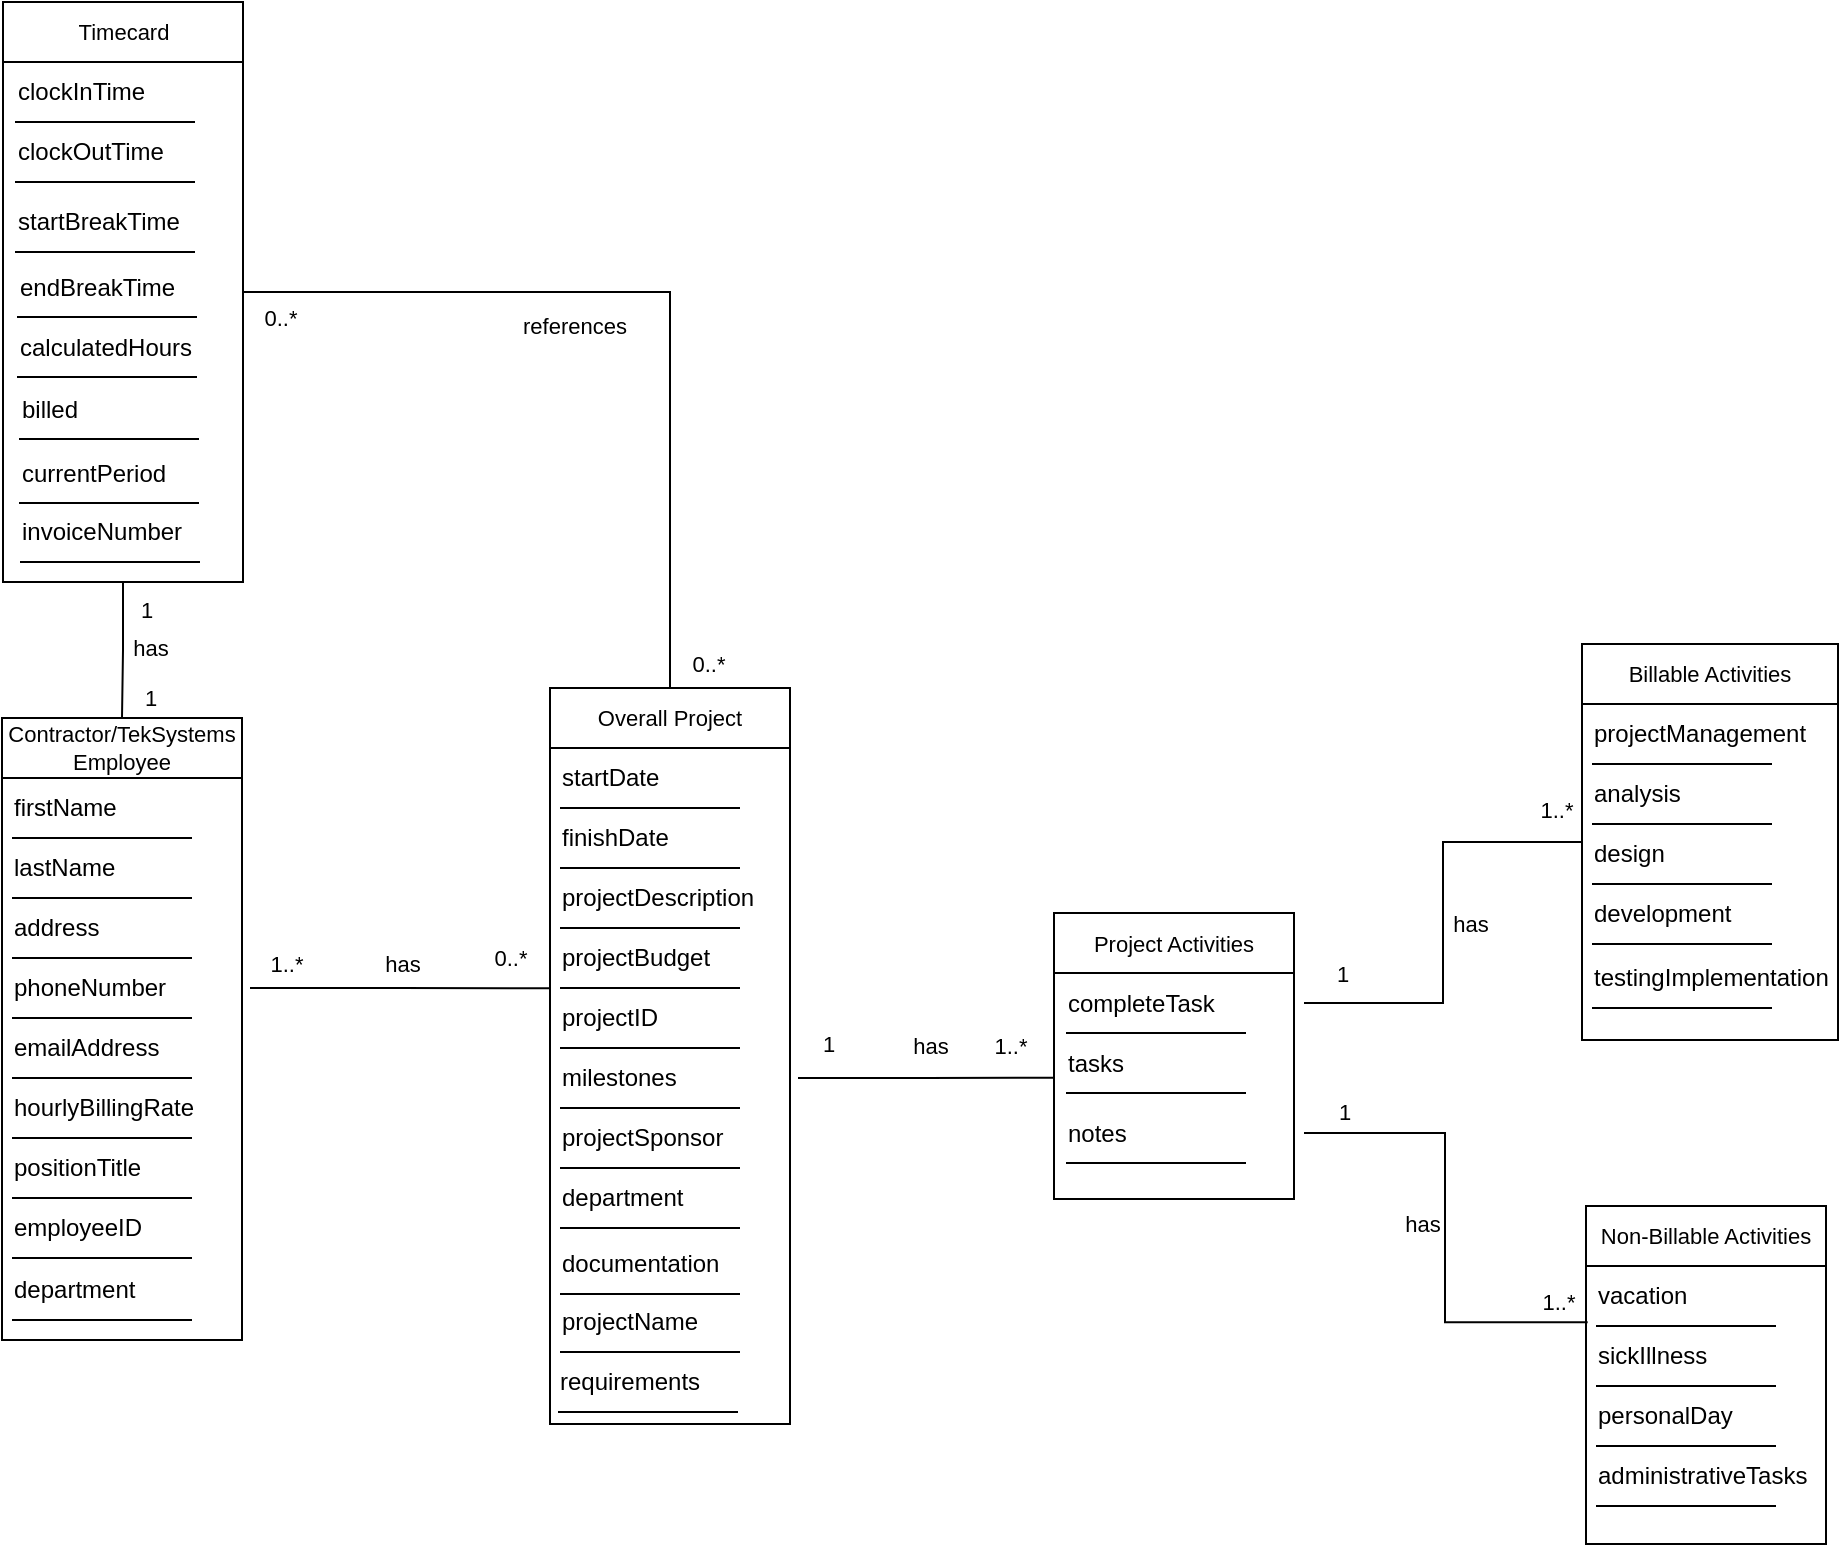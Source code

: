 <mxfile version="21.7.5" type="device">
  <diagram name="Page-1" id="ByE_iyZ5ZZ_60SZ4c1Ou">
    <mxGraphModel dx="2074" dy="2297" grid="0" gridSize="10" guides="1" tooltips="1" connect="1" arrows="1" fold="1" page="1" pageScale="1" pageWidth="850" pageHeight="1100" math="0" shadow="0">
      <root>
        <mxCell id="0" />
        <mxCell id="1" parent="0" />
        <mxCell id="KiiTx_aMD7oUM9jOCkIs-1" value="" style="rounded=0;whiteSpace=wrap;html=1;movable=1;resizable=1;rotatable=1;deletable=1;editable=1;locked=0;connectable=1;" parent="1" vertex="1">
          <mxGeometry x="390" y="310" width="120" height="311" as="geometry" />
        </mxCell>
        <mxCell id="KiiTx_aMD7oUM9jOCkIs-2" value="Contractor/TekSystems Employee" style="rounded=0;whiteSpace=wrap;html=1;fontSize=11;" parent="1" vertex="1">
          <mxGeometry x="390" y="310" width="120" height="30" as="geometry" />
        </mxCell>
        <mxCell id="KiiTx_aMD7oUM9jOCkIs-4" value="firstName" style="text;html=1;strokeColor=none;fillColor=none;align=left;verticalAlign=middle;whiteSpace=wrap;rounded=0;movable=1;resizable=1;rotatable=1;deletable=1;editable=1;locked=0;connectable=1;" parent="1" vertex="1">
          <mxGeometry x="394" y="340" width="120" height="30" as="geometry" />
        </mxCell>
        <mxCell id="KiiTx_aMD7oUM9jOCkIs-6" value="" style="endArrow=none;html=1;rounded=0;" parent="1" edge="1">
          <mxGeometry width="50" height="50" relative="1" as="geometry">
            <mxPoint x="395" y="370" as="sourcePoint" />
            <mxPoint x="485" y="370" as="targetPoint" />
          </mxGeometry>
        </mxCell>
        <mxCell id="KiiTx_aMD7oUM9jOCkIs-7" value="lastName" style="text;html=1;strokeColor=none;fillColor=none;align=left;verticalAlign=middle;whiteSpace=wrap;rounded=0;movable=1;resizable=1;rotatable=1;deletable=1;editable=1;locked=0;connectable=1;" parent="1" vertex="1">
          <mxGeometry x="394" y="370" width="120" height="30" as="geometry" />
        </mxCell>
        <mxCell id="KiiTx_aMD7oUM9jOCkIs-8" value="" style="endArrow=none;html=1;rounded=0;" parent="1" edge="1">
          <mxGeometry width="50" height="50" relative="1" as="geometry">
            <mxPoint x="395" y="400" as="sourcePoint" />
            <mxPoint x="485" y="400" as="targetPoint" />
          </mxGeometry>
        </mxCell>
        <mxCell id="KiiTx_aMD7oUM9jOCkIs-9" value="address" style="text;html=1;strokeColor=none;fillColor=none;align=left;verticalAlign=middle;whiteSpace=wrap;rounded=0;movable=1;resizable=1;rotatable=1;deletable=1;editable=1;locked=0;connectable=1;" parent="1" vertex="1">
          <mxGeometry x="394" y="400" width="120" height="30" as="geometry" />
        </mxCell>
        <mxCell id="KiiTx_aMD7oUM9jOCkIs-10" value="" style="endArrow=none;html=1;rounded=0;" parent="1" edge="1">
          <mxGeometry width="50" height="50" relative="1" as="geometry">
            <mxPoint x="395" y="430" as="sourcePoint" />
            <mxPoint x="485" y="430" as="targetPoint" />
          </mxGeometry>
        </mxCell>
        <mxCell id="63CUUzJwgc4DHzstttqR-35" style="edgeStyle=orthogonalEdgeStyle;rounded=0;orthogonalLoop=1;jettySize=auto;html=1;entryX=0.006;entryY=0.408;entryDx=0;entryDy=0;entryPerimeter=0;endArrow=none;endFill=0;" parent="1" source="KiiTx_aMD7oUM9jOCkIs-11" target="63CUUzJwgc4DHzstttqR-3" edge="1">
          <mxGeometry relative="1" as="geometry">
            <Array as="points" />
          </mxGeometry>
        </mxCell>
        <mxCell id="KiiTx_aMD7oUM9jOCkIs-11" value="phoneNumber" style="text;html=1;strokeColor=none;fillColor=none;align=left;verticalAlign=middle;whiteSpace=wrap;rounded=0;movable=1;resizable=1;rotatable=1;deletable=1;editable=1;locked=0;connectable=1;" parent="1" vertex="1">
          <mxGeometry x="394" y="430" width="120" height="30" as="geometry" />
        </mxCell>
        <mxCell id="KiiTx_aMD7oUM9jOCkIs-12" value="" style="endArrow=none;html=1;rounded=0;" parent="1" edge="1">
          <mxGeometry width="50" height="50" relative="1" as="geometry">
            <mxPoint x="395" y="460" as="sourcePoint" />
            <mxPoint x="485" y="460" as="targetPoint" />
          </mxGeometry>
        </mxCell>
        <mxCell id="KiiTx_aMD7oUM9jOCkIs-13" value="emailAddress" style="text;html=1;strokeColor=none;fillColor=none;align=left;verticalAlign=middle;whiteSpace=wrap;rounded=0;movable=1;resizable=1;rotatable=1;deletable=1;editable=1;locked=0;connectable=1;" parent="1" vertex="1">
          <mxGeometry x="394" y="460" width="120" height="30" as="geometry" />
        </mxCell>
        <mxCell id="KiiTx_aMD7oUM9jOCkIs-14" value="" style="endArrow=none;html=1;rounded=0;" parent="1" edge="1">
          <mxGeometry width="50" height="50" relative="1" as="geometry">
            <mxPoint x="395" y="490" as="sourcePoint" />
            <mxPoint x="485" y="490" as="targetPoint" />
          </mxGeometry>
        </mxCell>
        <mxCell id="KiiTx_aMD7oUM9jOCkIs-15" value="hourlyBillingRate" style="text;html=1;strokeColor=none;fillColor=none;align=left;verticalAlign=middle;whiteSpace=wrap;rounded=0;movable=1;resizable=1;rotatable=1;deletable=1;editable=1;locked=0;connectable=1;" parent="1" vertex="1">
          <mxGeometry x="394" y="490" width="120" height="30" as="geometry" />
        </mxCell>
        <mxCell id="KiiTx_aMD7oUM9jOCkIs-16" value="" style="endArrow=none;html=1;rounded=0;" parent="1" edge="1">
          <mxGeometry width="50" height="50" relative="1" as="geometry">
            <mxPoint x="395" y="520" as="sourcePoint" />
            <mxPoint x="485" y="520" as="targetPoint" />
          </mxGeometry>
        </mxCell>
        <mxCell id="KiiTx_aMD7oUM9jOCkIs-17" value="positionTitle" style="text;html=1;strokeColor=none;fillColor=none;align=left;verticalAlign=middle;whiteSpace=wrap;rounded=0;movable=1;resizable=1;rotatable=1;deletable=1;editable=1;locked=0;connectable=1;" parent="1" vertex="1">
          <mxGeometry x="394" y="520" width="120" height="30" as="geometry" />
        </mxCell>
        <mxCell id="KiiTx_aMD7oUM9jOCkIs-18" value="" style="endArrow=none;html=1;rounded=0;" parent="1" edge="1">
          <mxGeometry width="50" height="50" relative="1" as="geometry">
            <mxPoint x="395" y="550" as="sourcePoint" />
            <mxPoint x="485" y="550" as="targetPoint" />
          </mxGeometry>
        </mxCell>
        <mxCell id="63CUUzJwgc4DHzstttqR-1" value="" style="edgeStyle=orthogonalEdgeStyle;rounded=0;orthogonalLoop=1;jettySize=auto;html=1;exitX=0.25;exitY=0;exitDx=0;exitDy=0;entryX=0.5;entryY=1;entryDx=0;entryDy=0;endArrow=none;endFill=0;" parent="1" source="KiiTx_aMD7oUM9jOCkIs-2" edge="1">
          <mxGeometry relative="1" as="geometry">
            <mxPoint x="420" y="310" as="sourcePoint" />
            <mxPoint x="400" y="310" as="targetPoint" />
          </mxGeometry>
        </mxCell>
        <mxCell id="63CUUzJwgc4DHzstttqR-3" value="" style="rounded=0;whiteSpace=wrap;html=1;movable=1;resizable=1;rotatable=1;deletable=1;editable=1;locked=0;connectable=1;" parent="1" vertex="1">
          <mxGeometry x="664" y="295" width="120" height="368" as="geometry" />
        </mxCell>
        <mxCell id="63CUUzJwgc4DHzstttqR-4" value="Overall Project" style="rounded=0;whiteSpace=wrap;html=1;fontSize=11;" parent="1" vertex="1">
          <mxGeometry x="664" y="295" width="120" height="30" as="geometry" />
        </mxCell>
        <mxCell id="63CUUzJwgc4DHzstttqR-5" value="startDate" style="text;html=1;strokeColor=none;fillColor=none;align=left;verticalAlign=middle;whiteSpace=wrap;rounded=0;movable=1;resizable=1;rotatable=1;deletable=1;editable=1;locked=0;connectable=1;" parent="1" vertex="1">
          <mxGeometry x="668" y="325" width="120" height="30" as="geometry" />
        </mxCell>
        <mxCell id="63CUUzJwgc4DHzstttqR-6" value="" style="endArrow=none;html=1;rounded=0;" parent="1" edge="1">
          <mxGeometry width="50" height="50" relative="1" as="geometry">
            <mxPoint x="669" y="355" as="sourcePoint" />
            <mxPoint x="759" y="355" as="targetPoint" />
          </mxGeometry>
        </mxCell>
        <mxCell id="63CUUzJwgc4DHzstttqR-7" value="finishDate" style="text;html=1;strokeColor=none;fillColor=none;align=left;verticalAlign=middle;whiteSpace=wrap;rounded=0;movable=1;resizable=1;rotatable=1;deletable=1;editable=1;locked=0;connectable=1;" parent="1" vertex="1">
          <mxGeometry x="668" y="355" width="120" height="30" as="geometry" />
        </mxCell>
        <mxCell id="63CUUzJwgc4DHzstttqR-8" value="" style="endArrow=none;html=1;rounded=0;" parent="1" edge="1">
          <mxGeometry width="50" height="50" relative="1" as="geometry">
            <mxPoint x="669" y="385" as="sourcePoint" />
            <mxPoint x="759" y="385" as="targetPoint" />
          </mxGeometry>
        </mxCell>
        <mxCell id="63CUUzJwgc4DHzstttqR-9" value="projectDescription" style="text;html=1;strokeColor=none;fillColor=none;align=left;verticalAlign=middle;whiteSpace=wrap;rounded=0;movable=1;resizable=1;rotatable=1;deletable=1;editable=1;locked=0;connectable=1;" parent="1" vertex="1">
          <mxGeometry x="668" y="385" width="120" height="30" as="geometry" />
        </mxCell>
        <mxCell id="63CUUzJwgc4DHzstttqR-10" value="" style="endArrow=none;html=1;rounded=0;" parent="1" edge="1">
          <mxGeometry width="50" height="50" relative="1" as="geometry">
            <mxPoint x="669" y="415" as="sourcePoint" />
            <mxPoint x="759" y="415" as="targetPoint" />
          </mxGeometry>
        </mxCell>
        <mxCell id="63CUUzJwgc4DHzstttqR-11" value="projectBudget" style="text;html=1;strokeColor=none;fillColor=none;align=left;verticalAlign=middle;whiteSpace=wrap;rounded=0;movable=1;resizable=1;rotatable=1;deletable=1;editable=1;locked=0;connectable=1;" parent="1" vertex="1">
          <mxGeometry x="668" y="415" width="120" height="30" as="geometry" />
        </mxCell>
        <mxCell id="63CUUzJwgc4DHzstttqR-12" value="" style="endArrow=none;html=1;rounded=0;" parent="1" edge="1">
          <mxGeometry width="50" height="50" relative="1" as="geometry">
            <mxPoint x="669" y="445" as="sourcePoint" />
            <mxPoint x="759" y="445" as="targetPoint" />
          </mxGeometry>
        </mxCell>
        <mxCell id="63CUUzJwgc4DHzstttqR-13" value="projectID" style="text;html=1;strokeColor=none;fillColor=none;align=left;verticalAlign=middle;whiteSpace=wrap;rounded=0;movable=1;resizable=1;rotatable=1;deletable=1;editable=1;locked=0;connectable=1;" parent="1" vertex="1">
          <mxGeometry x="668" y="445" width="120" height="30" as="geometry" />
        </mxCell>
        <mxCell id="63CUUzJwgc4DHzstttqR-14" value="" style="endArrow=none;html=1;rounded=0;" parent="1" edge="1">
          <mxGeometry width="50" height="50" relative="1" as="geometry">
            <mxPoint x="669" y="475" as="sourcePoint" />
            <mxPoint x="759" y="475" as="targetPoint" />
          </mxGeometry>
        </mxCell>
        <mxCell id="lYw7gCNTbKRMw0fKKbSA-14" style="edgeStyle=orthogonalEdgeStyle;rounded=0;orthogonalLoop=1;jettySize=auto;html=1;entryX=-0.001;entryY=0.576;entryDx=0;entryDy=0;entryPerimeter=0;endArrow=none;endFill=0;" edge="1" parent="1" source="63CUUzJwgc4DHzstttqR-15" target="63CUUzJwgc4DHzstttqR-39">
          <mxGeometry relative="1" as="geometry" />
        </mxCell>
        <mxCell id="63CUUzJwgc4DHzstttqR-15" value="milestones" style="text;html=1;strokeColor=none;fillColor=none;align=left;verticalAlign=middle;whiteSpace=wrap;rounded=0;movable=1;resizable=1;rotatable=1;deletable=1;editable=1;locked=0;connectable=1;" parent="1" vertex="1">
          <mxGeometry x="668" y="475" width="120" height="30" as="geometry" />
        </mxCell>
        <mxCell id="63CUUzJwgc4DHzstttqR-16" value="" style="endArrow=none;html=1;rounded=0;" parent="1" edge="1">
          <mxGeometry width="50" height="50" relative="1" as="geometry">
            <mxPoint x="669" y="505" as="sourcePoint" />
            <mxPoint x="759" y="505" as="targetPoint" />
          </mxGeometry>
        </mxCell>
        <mxCell id="63CUUzJwgc4DHzstttqR-17" value="projectSponsor" style="text;html=1;strokeColor=none;fillColor=none;align=left;verticalAlign=middle;whiteSpace=wrap;rounded=0;movable=1;resizable=1;rotatable=1;deletable=1;editable=1;locked=0;connectable=1;" parent="1" vertex="1">
          <mxGeometry x="668" y="505" width="120" height="30" as="geometry" />
        </mxCell>
        <mxCell id="63CUUzJwgc4DHzstttqR-18" value="" style="endArrow=none;html=1;rounded=0;" parent="1" edge="1">
          <mxGeometry width="50" height="50" relative="1" as="geometry">
            <mxPoint x="669" y="535" as="sourcePoint" />
            <mxPoint x="759" y="535" as="targetPoint" />
          </mxGeometry>
        </mxCell>
        <mxCell id="63CUUzJwgc4DHzstttqR-19" value="" style="endArrow=none;html=1;rounded=0;" parent="1" edge="1">
          <mxGeometry width="50" height="50" relative="1" as="geometry">
            <mxPoint x="669" y="565" as="sourcePoint" />
            <mxPoint x="759" y="565" as="targetPoint" />
          </mxGeometry>
        </mxCell>
        <mxCell id="63CUUzJwgc4DHzstttqR-20" value="" style="edgeStyle=orthogonalEdgeStyle;rounded=0;orthogonalLoop=1;jettySize=auto;html=1;exitX=0.25;exitY=0;exitDx=0;exitDy=0;entryX=0.5;entryY=1;entryDx=0;entryDy=0;endArrow=none;endFill=0;" parent="1" source="63CUUzJwgc4DHzstttqR-4" edge="1">
          <mxGeometry relative="1" as="geometry">
            <mxPoint x="694" y="295" as="sourcePoint" />
            <mxPoint x="674" y="295" as="targetPoint" />
          </mxGeometry>
        </mxCell>
        <mxCell id="63CUUzJwgc4DHzstttqR-21" value="department" style="text;html=1;strokeColor=none;fillColor=none;align=left;verticalAlign=middle;whiteSpace=wrap;rounded=0;movable=1;resizable=1;rotatable=1;deletable=1;editable=1;locked=0;connectable=1;" parent="1" vertex="1">
          <mxGeometry x="668" y="535" width="120" height="30" as="geometry" />
        </mxCell>
        <mxCell id="63CUUzJwgc4DHzstttqR-22" value="" style="group" parent="1" vertex="1" connectable="0">
          <mxGeometry x="394" y="550" width="120" height="30" as="geometry" />
        </mxCell>
        <mxCell id="KiiTx_aMD7oUM9jOCkIs-20" value="" style="endArrow=none;html=1;rounded=0;" parent="63CUUzJwgc4DHzstttqR-22" edge="1">
          <mxGeometry width="50" height="50" relative="1" as="geometry">
            <mxPoint x="1" y="30" as="sourcePoint" />
            <mxPoint x="91" y="30" as="targetPoint" />
          </mxGeometry>
        </mxCell>
        <mxCell id="63CUUzJwgc4DHzstttqR-2" value="employeeID" style="text;html=1;strokeColor=none;fillColor=none;align=left;verticalAlign=middle;whiteSpace=wrap;rounded=0;movable=1;resizable=1;rotatable=1;deletable=1;editable=1;locked=0;connectable=1;" parent="63CUUzJwgc4DHzstttqR-22" vertex="1">
          <mxGeometry width="120" height="30" as="geometry" />
        </mxCell>
        <mxCell id="63CUUzJwgc4DHzstttqR-23" value="" style="group" parent="1" vertex="1" connectable="0">
          <mxGeometry x="394" y="581" width="120" height="30" as="geometry" />
        </mxCell>
        <mxCell id="63CUUzJwgc4DHzstttqR-24" value="" style="endArrow=none;html=1;rounded=0;" parent="63CUUzJwgc4DHzstttqR-23" edge="1">
          <mxGeometry width="50" height="50" relative="1" as="geometry">
            <mxPoint x="1" y="30" as="sourcePoint" />
            <mxPoint x="91" y="30" as="targetPoint" />
          </mxGeometry>
        </mxCell>
        <mxCell id="63CUUzJwgc4DHzstttqR-25" value="department" style="text;html=1;strokeColor=none;fillColor=none;align=left;verticalAlign=middle;whiteSpace=wrap;rounded=0;movable=1;resizable=1;rotatable=1;deletable=1;editable=1;locked=0;connectable=1;" parent="63CUUzJwgc4DHzstttqR-23" vertex="1">
          <mxGeometry width="120" height="30" as="geometry" />
        </mxCell>
        <mxCell id="63CUUzJwgc4DHzstttqR-26" value="" style="group" parent="1" vertex="1" connectable="0">
          <mxGeometry x="668" y="568" width="120" height="30" as="geometry" />
        </mxCell>
        <mxCell id="63CUUzJwgc4DHzstttqR-27" value="" style="endArrow=none;html=1;rounded=0;" parent="63CUUzJwgc4DHzstttqR-26" edge="1">
          <mxGeometry width="50" height="50" relative="1" as="geometry">
            <mxPoint x="1" y="30" as="sourcePoint" />
            <mxPoint x="91" y="30" as="targetPoint" />
          </mxGeometry>
        </mxCell>
        <mxCell id="63CUUzJwgc4DHzstttqR-28" value="documentation" style="text;html=1;strokeColor=none;fillColor=none;align=left;verticalAlign=middle;whiteSpace=wrap;rounded=0;movable=1;resizable=1;rotatable=1;deletable=1;editable=1;locked=0;connectable=1;" parent="63CUUzJwgc4DHzstttqR-26" vertex="1">
          <mxGeometry width="120" height="30" as="geometry" />
        </mxCell>
        <mxCell id="63CUUzJwgc4DHzstttqR-32" value="" style="group" parent="1" vertex="1" connectable="0">
          <mxGeometry x="668" y="597" width="120" height="30" as="geometry" />
        </mxCell>
        <mxCell id="63CUUzJwgc4DHzstttqR-33" value="" style="endArrow=none;html=1;rounded=0;" parent="63CUUzJwgc4DHzstttqR-32" edge="1">
          <mxGeometry width="50" height="50" relative="1" as="geometry">
            <mxPoint x="1" y="30" as="sourcePoint" />
            <mxPoint x="91" y="30" as="targetPoint" />
          </mxGeometry>
        </mxCell>
        <mxCell id="63CUUzJwgc4DHzstttqR-34" value="projectName" style="text;html=1;strokeColor=none;fillColor=none;align=left;verticalAlign=middle;whiteSpace=wrap;rounded=0;movable=1;resizable=1;rotatable=1;deletable=1;editable=1;locked=0;connectable=1;" parent="63CUUzJwgc4DHzstttqR-32" vertex="1">
          <mxGeometry width="120" height="30" as="geometry" />
        </mxCell>
        <mxCell id="63CUUzJwgc4DHzstttqR-36" value="has" style="text;html=1;align=center;verticalAlign=middle;resizable=0;points=[];autosize=1;strokeColor=none;fillColor=none;fontSize=11;fontFamily=Helvetica;fontColor=default;" parent="1" vertex="1">
          <mxGeometry x="572" y="420" width="36" height="25" as="geometry" />
        </mxCell>
        <mxCell id="63CUUzJwgc4DHzstttqR-37" value="0..*" style="text;html=1;align=center;verticalAlign=middle;resizable=0;points=[];autosize=1;strokeColor=none;fillColor=none;fontSize=11;fontFamily=Helvetica;fontColor=default;" parent="1" vertex="1">
          <mxGeometry x="626" y="417.5" width="35" height="25" as="geometry" />
        </mxCell>
        <mxCell id="63CUUzJwgc4DHzstttqR-38" value="1..*" style="text;html=1;align=center;verticalAlign=middle;resizable=0;points=[];autosize=1;strokeColor=none;fillColor=none;fontSize=11;fontFamily=Helvetica;fontColor=default;" parent="1" vertex="1">
          <mxGeometry x="514" y="420" width="35" height="25" as="geometry" />
        </mxCell>
        <mxCell id="63CUUzJwgc4DHzstttqR-39" value="" style="rounded=0;whiteSpace=wrap;html=1;movable=1;resizable=1;rotatable=1;deletable=1;editable=1;locked=0;connectable=1;" parent="1" vertex="1">
          <mxGeometry x="916" y="407.5" width="120" height="143" as="geometry" />
        </mxCell>
        <mxCell id="63CUUzJwgc4DHzstttqR-40" value="Project Activities" style="rounded=0;whiteSpace=wrap;html=1;fontSize=11;" parent="1" vertex="1">
          <mxGeometry x="916" y="407.5" width="120" height="30" as="geometry" />
        </mxCell>
        <mxCell id="lYw7gCNTbKRMw0fKKbSA-18" style="edgeStyle=orthogonalEdgeStyle;shape=connector;rounded=0;orthogonalLoop=1;jettySize=auto;html=1;entryX=0;entryY=0.5;entryDx=0;entryDy=0;labelBackgroundColor=default;strokeColor=default;fontFamily=Helvetica;fontSize=11;fontColor=default;endArrow=none;endFill=0;" edge="1" parent="1" source="63CUUzJwgc4DHzstttqR-45" target="63CUUzJwgc4DHzstttqR-89">
          <mxGeometry relative="1" as="geometry" />
        </mxCell>
        <mxCell id="63CUUzJwgc4DHzstttqR-45" value="completeTask" style="text;html=1;strokeColor=none;fillColor=none;align=left;verticalAlign=middle;whiteSpace=wrap;rounded=0;movable=1;resizable=1;rotatable=1;deletable=1;editable=1;locked=0;connectable=1;" parent="1" vertex="1">
          <mxGeometry x="921" y="437.5" width="120" height="30" as="geometry" />
        </mxCell>
        <mxCell id="63CUUzJwgc4DHzstttqR-46" value="" style="endArrow=none;html=1;rounded=0;" parent="1" edge="1">
          <mxGeometry width="50" height="50" relative="1" as="geometry">
            <mxPoint x="922" y="467.5" as="sourcePoint" />
            <mxPoint x="1012" y="467.5" as="targetPoint" />
          </mxGeometry>
        </mxCell>
        <mxCell id="63CUUzJwgc4DHzstttqR-47" value="tasks" style="text;html=1;strokeColor=none;fillColor=none;align=left;verticalAlign=middle;whiteSpace=wrap;rounded=0;movable=1;resizable=1;rotatable=1;deletable=1;editable=1;locked=0;connectable=1;" parent="1" vertex="1">
          <mxGeometry x="921" y="467.5" width="120" height="30" as="geometry" />
        </mxCell>
        <mxCell id="63CUUzJwgc4DHzstttqR-48" value="" style="endArrow=none;html=1;rounded=0;" parent="1" edge="1">
          <mxGeometry width="50" height="50" relative="1" as="geometry">
            <mxPoint x="922" y="497.5" as="sourcePoint" />
            <mxPoint x="1012" y="497.5" as="targetPoint" />
          </mxGeometry>
        </mxCell>
        <mxCell id="63CUUzJwgc4DHzstttqR-56" value="" style="edgeStyle=orthogonalEdgeStyle;rounded=0;orthogonalLoop=1;jettySize=auto;html=1;exitX=0.25;exitY=0;exitDx=0;exitDy=0;entryX=0.5;entryY=1;entryDx=0;entryDy=0;endArrow=none;endFill=0;" parent="1" source="63CUUzJwgc4DHzstttqR-40" edge="1">
          <mxGeometry relative="1" as="geometry">
            <mxPoint x="946" y="407.5" as="sourcePoint" />
            <mxPoint x="926" y="407.5" as="targetPoint" />
          </mxGeometry>
        </mxCell>
        <mxCell id="63CUUzJwgc4DHzstttqR-64" value="" style="rounded=0;whiteSpace=wrap;html=1;movable=1;resizable=1;rotatable=1;deletable=1;editable=1;locked=0;connectable=1;" parent="1" vertex="1">
          <mxGeometry x="1182" y="554" width="120" height="169" as="geometry" />
        </mxCell>
        <mxCell id="63CUUzJwgc4DHzstttqR-65" value="Non-Billable Activities" style="rounded=0;whiteSpace=wrap;html=1;fontSize=11;" parent="1" vertex="1">
          <mxGeometry x="1182" y="554" width="120" height="30" as="geometry" />
        </mxCell>
        <mxCell id="63CUUzJwgc4DHzstttqR-66" value="vacation" style="text;html=1;strokeColor=none;fillColor=none;align=left;verticalAlign=middle;whiteSpace=wrap;rounded=0;movable=1;resizable=1;rotatable=1;deletable=1;editable=1;locked=0;connectable=1;" parent="1" vertex="1">
          <mxGeometry x="1186" y="584" width="120" height="30" as="geometry" />
        </mxCell>
        <mxCell id="63CUUzJwgc4DHzstttqR-67" value="" style="endArrow=none;html=1;rounded=0;" parent="1" edge="1">
          <mxGeometry width="50" height="50" relative="1" as="geometry">
            <mxPoint x="1187" y="614" as="sourcePoint" />
            <mxPoint x="1277" y="614" as="targetPoint" />
          </mxGeometry>
        </mxCell>
        <mxCell id="63CUUzJwgc4DHzstttqR-68" value="sickIllness" style="text;html=1;strokeColor=none;fillColor=none;align=left;verticalAlign=middle;whiteSpace=wrap;rounded=0;movable=1;resizable=1;rotatable=1;deletable=1;editable=1;locked=0;connectable=1;" parent="1" vertex="1">
          <mxGeometry x="1186" y="614" width="120" height="30" as="geometry" />
        </mxCell>
        <mxCell id="63CUUzJwgc4DHzstttqR-69" value="" style="endArrow=none;html=1;rounded=0;" parent="1" edge="1">
          <mxGeometry width="50" height="50" relative="1" as="geometry">
            <mxPoint x="1187" y="644" as="sourcePoint" />
            <mxPoint x="1277" y="644" as="targetPoint" />
          </mxGeometry>
        </mxCell>
        <mxCell id="63CUUzJwgc4DHzstttqR-70" value="personalDay" style="text;html=1;strokeColor=none;fillColor=none;align=left;verticalAlign=middle;whiteSpace=wrap;rounded=0;movable=1;resizable=1;rotatable=1;deletable=1;editable=1;locked=0;connectable=1;" parent="1" vertex="1">
          <mxGeometry x="1186" y="644" width="120" height="30" as="geometry" />
        </mxCell>
        <mxCell id="63CUUzJwgc4DHzstttqR-71" value="" style="endArrow=none;html=1;rounded=0;" parent="1" edge="1">
          <mxGeometry width="50" height="50" relative="1" as="geometry">
            <mxPoint x="1187" y="674" as="sourcePoint" />
            <mxPoint x="1277" y="674" as="targetPoint" />
          </mxGeometry>
        </mxCell>
        <mxCell id="63CUUzJwgc4DHzstttqR-72" value="administrativeTasks" style="text;html=1;strokeColor=none;fillColor=none;align=left;verticalAlign=middle;whiteSpace=wrap;rounded=0;movable=1;resizable=1;rotatable=1;deletable=1;editable=1;locked=0;connectable=1;" parent="1" vertex="1">
          <mxGeometry x="1186" y="674" width="120" height="30" as="geometry" />
        </mxCell>
        <mxCell id="63CUUzJwgc4DHzstttqR-73" value="" style="endArrow=none;html=1;rounded=0;" parent="1" edge="1">
          <mxGeometry width="50" height="50" relative="1" as="geometry">
            <mxPoint x="1187" y="704" as="sourcePoint" />
            <mxPoint x="1277" y="704" as="targetPoint" />
          </mxGeometry>
        </mxCell>
        <mxCell id="63CUUzJwgc4DHzstttqR-81" value="" style="edgeStyle=orthogonalEdgeStyle;rounded=0;orthogonalLoop=1;jettySize=auto;html=1;exitX=0.25;exitY=0;exitDx=0;exitDy=0;entryX=0.5;entryY=1;entryDx=0;entryDy=0;endArrow=none;endFill=0;" parent="1" source="63CUUzJwgc4DHzstttqR-65" edge="1">
          <mxGeometry relative="1" as="geometry">
            <mxPoint x="1212" y="554" as="sourcePoint" />
            <mxPoint x="1192" y="554" as="targetPoint" />
          </mxGeometry>
        </mxCell>
        <mxCell id="63CUUzJwgc4DHzstttqR-89" value="" style="rounded=0;whiteSpace=wrap;html=1;movable=1;resizable=1;rotatable=1;deletable=1;editable=1;locked=0;connectable=1;" parent="1" vertex="1">
          <mxGeometry x="1180" y="273" width="128" height="198" as="geometry" />
        </mxCell>
        <mxCell id="63CUUzJwgc4DHzstttqR-90" value="Billable Activities" style="rounded=0;whiteSpace=wrap;html=1;fontSize=11;" parent="1" vertex="1">
          <mxGeometry x="1180" y="273" width="128" height="30" as="geometry" />
        </mxCell>
        <mxCell id="63CUUzJwgc4DHzstttqR-91" value="projectManagement" style="text;html=1;strokeColor=none;fillColor=none;align=left;verticalAlign=middle;whiteSpace=wrap;rounded=0;movable=1;resizable=1;rotatable=1;deletable=1;editable=1;locked=0;connectable=1;" parent="1" vertex="1">
          <mxGeometry x="1184" y="303" width="120" height="30" as="geometry" />
        </mxCell>
        <mxCell id="63CUUzJwgc4DHzstttqR-92" value="" style="endArrow=none;html=1;rounded=0;" parent="1" edge="1">
          <mxGeometry width="50" height="50" relative="1" as="geometry">
            <mxPoint x="1185" y="333" as="sourcePoint" />
            <mxPoint x="1275" y="333" as="targetPoint" />
          </mxGeometry>
        </mxCell>
        <mxCell id="63CUUzJwgc4DHzstttqR-93" value="analysis" style="text;html=1;strokeColor=none;fillColor=none;align=left;verticalAlign=middle;whiteSpace=wrap;rounded=0;movable=1;resizable=1;rotatable=1;deletable=1;editable=1;locked=0;connectable=1;" parent="1" vertex="1">
          <mxGeometry x="1184" y="333" width="120" height="30" as="geometry" />
        </mxCell>
        <mxCell id="63CUUzJwgc4DHzstttqR-94" value="" style="endArrow=none;html=1;rounded=0;" parent="1" edge="1">
          <mxGeometry width="50" height="50" relative="1" as="geometry">
            <mxPoint x="1185" y="363" as="sourcePoint" />
            <mxPoint x="1275" y="363" as="targetPoint" />
          </mxGeometry>
        </mxCell>
        <mxCell id="63CUUzJwgc4DHzstttqR-95" value="design" style="text;html=1;strokeColor=none;fillColor=none;align=left;verticalAlign=middle;whiteSpace=wrap;rounded=0;movable=1;resizable=1;rotatable=1;deletable=1;editable=1;locked=0;connectable=1;" parent="1" vertex="1">
          <mxGeometry x="1184" y="363" width="120" height="30" as="geometry" />
        </mxCell>
        <mxCell id="63CUUzJwgc4DHzstttqR-96" value="" style="endArrow=none;html=1;rounded=0;" parent="1" edge="1">
          <mxGeometry width="50" height="50" relative="1" as="geometry">
            <mxPoint x="1185" y="393" as="sourcePoint" />
            <mxPoint x="1275" y="393" as="targetPoint" />
          </mxGeometry>
        </mxCell>
        <mxCell id="63CUUzJwgc4DHzstttqR-97" value="development" style="text;html=1;strokeColor=none;fillColor=none;align=left;verticalAlign=middle;whiteSpace=wrap;rounded=0;movable=1;resizable=1;rotatable=1;deletable=1;editable=1;locked=0;connectable=1;" parent="1" vertex="1">
          <mxGeometry x="1184" y="393" width="120" height="30" as="geometry" />
        </mxCell>
        <mxCell id="63CUUzJwgc4DHzstttqR-98" value="" style="endArrow=none;html=1;rounded=0;" parent="1" edge="1">
          <mxGeometry width="50" height="50" relative="1" as="geometry">
            <mxPoint x="1185" y="423" as="sourcePoint" />
            <mxPoint x="1275" y="423" as="targetPoint" />
          </mxGeometry>
        </mxCell>
        <mxCell id="63CUUzJwgc4DHzstttqR-99" value="" style="edgeStyle=orthogonalEdgeStyle;rounded=0;orthogonalLoop=1;jettySize=auto;html=1;exitX=0.25;exitY=0;exitDx=0;exitDy=0;entryX=0.5;entryY=1;entryDx=0;entryDy=0;endArrow=none;endFill=0;" parent="1" source="63CUUzJwgc4DHzstttqR-90" edge="1">
          <mxGeometry relative="1" as="geometry">
            <mxPoint x="1210" y="273" as="sourcePoint" />
            <mxPoint x="1190" y="273" as="targetPoint" />
          </mxGeometry>
        </mxCell>
        <mxCell id="63CUUzJwgc4DHzstttqR-100" value="" style="group" parent="1" vertex="1" connectable="0">
          <mxGeometry x="1184" y="425" width="120" height="30" as="geometry" />
        </mxCell>
        <mxCell id="63CUUzJwgc4DHzstttqR-101" value="" style="endArrow=none;html=1;rounded=0;" parent="63CUUzJwgc4DHzstttqR-100" edge="1">
          <mxGeometry width="50" height="50" relative="1" as="geometry">
            <mxPoint x="1" y="30" as="sourcePoint" />
            <mxPoint x="91" y="30" as="targetPoint" />
          </mxGeometry>
        </mxCell>
        <mxCell id="63CUUzJwgc4DHzstttqR-102" value="testingImplementation" style="text;html=1;strokeColor=none;fillColor=none;align=left;verticalAlign=middle;whiteSpace=wrap;rounded=0;movable=1;resizable=1;rotatable=1;deletable=1;editable=1;locked=0;connectable=1;" parent="63CUUzJwgc4DHzstttqR-100" vertex="1">
          <mxGeometry width="120" height="30" as="geometry" />
        </mxCell>
        <mxCell id="lYw7gCNTbKRMw0fKKbSA-4" value="" style="group" vertex="1" connectable="0" parent="1">
          <mxGeometry x="667" y="627" width="120" height="30" as="geometry" />
        </mxCell>
        <mxCell id="lYw7gCNTbKRMw0fKKbSA-5" value="" style="endArrow=none;html=1;rounded=0;" edge="1" parent="lYw7gCNTbKRMw0fKKbSA-4">
          <mxGeometry width="50" height="50" relative="1" as="geometry">
            <mxPoint x="1" y="30" as="sourcePoint" />
            <mxPoint x="91" y="30" as="targetPoint" />
          </mxGeometry>
        </mxCell>
        <mxCell id="lYw7gCNTbKRMw0fKKbSA-6" value="requirements" style="text;html=1;strokeColor=none;fillColor=none;align=left;verticalAlign=middle;whiteSpace=wrap;rounded=0;movable=1;resizable=1;rotatable=1;deletable=1;editable=1;locked=0;connectable=1;" vertex="1" parent="lYw7gCNTbKRMw0fKKbSA-4">
          <mxGeometry width="120" height="30" as="geometry" />
        </mxCell>
        <mxCell id="lYw7gCNTbKRMw0fKKbSA-8" value="" style="group" vertex="1" connectable="0" parent="1">
          <mxGeometry x="921" y="502.5" width="120" height="30" as="geometry" />
        </mxCell>
        <mxCell id="lYw7gCNTbKRMw0fKKbSA-9" value="" style="endArrow=none;html=1;rounded=0;" edge="1" parent="lYw7gCNTbKRMw0fKKbSA-8">
          <mxGeometry width="50" height="50" relative="1" as="geometry">
            <mxPoint x="1" y="30" as="sourcePoint" />
            <mxPoint x="91" y="30" as="targetPoint" />
          </mxGeometry>
        </mxCell>
        <mxCell id="lYw7gCNTbKRMw0fKKbSA-10" value="notes" style="text;html=1;strokeColor=none;fillColor=none;align=left;verticalAlign=middle;whiteSpace=wrap;rounded=0;movable=1;resizable=1;rotatable=1;deletable=1;editable=1;locked=0;connectable=1;" vertex="1" parent="lYw7gCNTbKRMw0fKKbSA-8">
          <mxGeometry width="120" height="30" as="geometry" />
        </mxCell>
        <mxCell id="lYw7gCNTbKRMw0fKKbSA-15" value="has" style="text;html=1;align=center;verticalAlign=middle;resizable=0;points=[];autosize=1;strokeColor=none;fillColor=none;fontSize=11;fontFamily=Helvetica;fontColor=default;" vertex="1" parent="1">
          <mxGeometry x="836" y="461" width="36" height="25" as="geometry" />
        </mxCell>
        <mxCell id="lYw7gCNTbKRMw0fKKbSA-16" value="1..*" style="text;html=1;align=center;verticalAlign=middle;resizable=0;points=[];autosize=1;strokeColor=none;fillColor=none;fontSize=11;fontFamily=Helvetica;fontColor=default;" vertex="1" parent="1">
          <mxGeometry x="876" y="461" width="35" height="25" as="geometry" />
        </mxCell>
        <mxCell id="lYw7gCNTbKRMw0fKKbSA-17" value="1" style="text;html=1;align=center;verticalAlign=middle;resizable=0;points=[];autosize=1;strokeColor=none;fillColor=none;fontSize=11;fontFamily=Helvetica;fontColor=default;" vertex="1" parent="1">
          <mxGeometry x="791" y="460" width="24" height="25" as="geometry" />
        </mxCell>
        <mxCell id="lYw7gCNTbKRMw0fKKbSA-19" value="has" style="text;html=1;align=center;verticalAlign=middle;resizable=0;points=[];autosize=1;strokeColor=none;fillColor=none;fontSize=11;fontFamily=Helvetica;fontColor=default;" vertex="1" parent="1">
          <mxGeometry x="1106" y="400" width="36" height="25" as="geometry" />
        </mxCell>
        <mxCell id="lYw7gCNTbKRMw0fKKbSA-20" value="1..*" style="text;html=1;align=center;verticalAlign=middle;resizable=0;points=[];autosize=1;strokeColor=none;fillColor=none;fontSize=11;fontFamily=Helvetica;fontColor=default;" vertex="1" parent="1">
          <mxGeometry x="1149" y="343" width="35" height="25" as="geometry" />
        </mxCell>
        <mxCell id="lYw7gCNTbKRMw0fKKbSA-21" value="1" style="text;html=1;align=center;verticalAlign=middle;resizable=0;points=[];autosize=1;strokeColor=none;fillColor=none;fontSize=11;fontFamily=Helvetica;fontColor=default;" vertex="1" parent="1">
          <mxGeometry x="1048" y="425" width="24" height="25" as="geometry" />
        </mxCell>
        <mxCell id="lYw7gCNTbKRMw0fKKbSA-22" style="edgeStyle=orthogonalEdgeStyle;shape=connector;rounded=0;orthogonalLoop=1;jettySize=auto;html=1;entryX=0.007;entryY=0.344;entryDx=0;entryDy=0;entryPerimeter=0;labelBackgroundColor=default;strokeColor=default;fontFamily=Helvetica;fontSize=11;fontColor=default;endArrow=none;endFill=0;" edge="1" parent="1" source="lYw7gCNTbKRMw0fKKbSA-10" target="63CUUzJwgc4DHzstttqR-64">
          <mxGeometry relative="1" as="geometry" />
        </mxCell>
        <mxCell id="lYw7gCNTbKRMw0fKKbSA-23" value="has" style="text;html=1;align=center;verticalAlign=middle;resizable=0;points=[];autosize=1;strokeColor=none;fillColor=none;fontSize=11;fontFamily=Helvetica;fontColor=default;" vertex="1" parent="1">
          <mxGeometry x="1082" y="550.5" width="36" height="25" as="geometry" />
        </mxCell>
        <mxCell id="lYw7gCNTbKRMw0fKKbSA-24" value="1..*" style="text;html=1;align=center;verticalAlign=middle;resizable=0;points=[];autosize=1;strokeColor=none;fillColor=none;fontSize=11;fontFamily=Helvetica;fontColor=default;" vertex="1" parent="1">
          <mxGeometry x="1150" y="589" width="35" height="25" as="geometry" />
        </mxCell>
        <mxCell id="lYw7gCNTbKRMw0fKKbSA-25" value="1" style="text;html=1;align=center;verticalAlign=middle;resizable=0;points=[];autosize=1;strokeColor=none;fillColor=none;fontSize=11;fontFamily=Helvetica;fontColor=default;" vertex="1" parent="1">
          <mxGeometry x="1049" y="494" width="24" height="25" as="geometry" />
        </mxCell>
        <mxCell id="lYw7gCNTbKRMw0fKKbSA-79" style="edgeStyle=orthogonalEdgeStyle;shape=connector;rounded=0;orthogonalLoop=1;jettySize=auto;html=1;labelBackgroundColor=default;strokeColor=default;fontFamily=Helvetica;fontSize=11;fontColor=default;endArrow=none;endFill=0;" edge="1" parent="1" source="lYw7gCNTbKRMw0fKKbSA-26" target="KiiTx_aMD7oUM9jOCkIs-2">
          <mxGeometry relative="1" as="geometry" />
        </mxCell>
        <mxCell id="lYw7gCNTbKRMw0fKKbSA-85" style="edgeStyle=orthogonalEdgeStyle;shape=connector;rounded=0;orthogonalLoop=1;jettySize=auto;html=1;entryX=0.5;entryY=0;entryDx=0;entryDy=0;labelBackgroundColor=default;strokeColor=default;fontFamily=Helvetica;fontSize=11;fontColor=default;endArrow=none;endFill=0;" edge="1" parent="1" source="lYw7gCNTbKRMw0fKKbSA-26" target="63CUUzJwgc4DHzstttqR-4">
          <mxGeometry relative="1" as="geometry" />
        </mxCell>
        <mxCell id="lYw7gCNTbKRMw0fKKbSA-26" value="" style="rounded=0;whiteSpace=wrap;html=1;movable=1;resizable=1;rotatable=1;deletable=1;editable=1;locked=0;connectable=1;" vertex="1" parent="1">
          <mxGeometry x="390.5" y="-48" width="120" height="290" as="geometry" />
        </mxCell>
        <mxCell id="lYw7gCNTbKRMw0fKKbSA-27" value="Timecard" style="rounded=0;whiteSpace=wrap;html=1;fontSize=11;" vertex="1" parent="1">
          <mxGeometry x="390.5" y="-48" width="120" height="30" as="geometry" />
        </mxCell>
        <mxCell id="lYw7gCNTbKRMw0fKKbSA-28" value="clockInTime" style="text;html=1;strokeColor=none;fillColor=none;align=left;verticalAlign=middle;whiteSpace=wrap;rounded=0;movable=1;resizable=1;rotatable=1;deletable=1;editable=1;locked=0;connectable=1;" vertex="1" parent="1">
          <mxGeometry x="395.5" y="-18" width="120" height="30" as="geometry" />
        </mxCell>
        <mxCell id="lYw7gCNTbKRMw0fKKbSA-29" value="" style="endArrow=none;html=1;rounded=0;" edge="1" parent="1">
          <mxGeometry width="50" height="50" relative="1" as="geometry">
            <mxPoint x="396.5" y="12" as="sourcePoint" />
            <mxPoint x="486.5" y="12" as="targetPoint" />
          </mxGeometry>
        </mxCell>
        <mxCell id="lYw7gCNTbKRMw0fKKbSA-30" value="clockOutTime" style="text;html=1;strokeColor=none;fillColor=none;align=left;verticalAlign=middle;whiteSpace=wrap;rounded=0;movable=1;resizable=1;rotatable=1;deletable=1;editable=1;locked=0;connectable=1;" vertex="1" parent="1">
          <mxGeometry x="395.5" y="12" width="120" height="30" as="geometry" />
        </mxCell>
        <mxCell id="lYw7gCNTbKRMw0fKKbSA-31" value="" style="endArrow=none;html=1;rounded=0;" edge="1" parent="1">
          <mxGeometry width="50" height="50" relative="1" as="geometry">
            <mxPoint x="396.5" y="42" as="sourcePoint" />
            <mxPoint x="486.5" y="42" as="targetPoint" />
          </mxGeometry>
        </mxCell>
        <mxCell id="lYw7gCNTbKRMw0fKKbSA-32" value="" style="edgeStyle=orthogonalEdgeStyle;rounded=0;orthogonalLoop=1;jettySize=auto;html=1;exitX=0.25;exitY=0;exitDx=0;exitDy=0;entryX=0.5;entryY=1;entryDx=0;entryDy=0;endArrow=none;endFill=0;" edge="1" parent="1" source="lYw7gCNTbKRMw0fKKbSA-27">
          <mxGeometry relative="1" as="geometry">
            <mxPoint x="420.5" y="-48" as="sourcePoint" />
            <mxPoint x="400.5" y="-48" as="targetPoint" />
          </mxGeometry>
        </mxCell>
        <mxCell id="lYw7gCNTbKRMw0fKKbSA-33" value="" style="group" vertex="1" connectable="0" parent="1">
          <mxGeometry x="395.5" y="47" width="120" height="30" as="geometry" />
        </mxCell>
        <mxCell id="lYw7gCNTbKRMw0fKKbSA-34" value="" style="endArrow=none;html=1;rounded=0;" edge="1" parent="lYw7gCNTbKRMw0fKKbSA-33">
          <mxGeometry width="50" height="50" relative="1" as="geometry">
            <mxPoint x="1" y="30" as="sourcePoint" />
            <mxPoint x="91" y="30" as="targetPoint" />
          </mxGeometry>
        </mxCell>
        <mxCell id="lYw7gCNTbKRMw0fKKbSA-35" value="startBreakTime" style="text;html=1;strokeColor=none;fillColor=none;align=left;verticalAlign=middle;whiteSpace=wrap;rounded=0;movable=1;resizable=1;rotatable=1;deletable=1;editable=1;locked=0;connectable=1;" vertex="1" parent="lYw7gCNTbKRMw0fKKbSA-33">
          <mxGeometry width="120" height="30" as="geometry" />
        </mxCell>
        <mxCell id="lYw7gCNTbKRMw0fKKbSA-36" value="" style="group" vertex="1" connectable="0" parent="1">
          <mxGeometry x="396.5" y="79.5" width="120" height="30" as="geometry" />
        </mxCell>
        <mxCell id="lYw7gCNTbKRMw0fKKbSA-37" value="" style="endArrow=none;html=1;rounded=0;" edge="1" parent="lYw7gCNTbKRMw0fKKbSA-36">
          <mxGeometry width="50" height="50" relative="1" as="geometry">
            <mxPoint x="1" y="30" as="sourcePoint" />
            <mxPoint x="91" y="30" as="targetPoint" />
          </mxGeometry>
        </mxCell>
        <mxCell id="lYw7gCNTbKRMw0fKKbSA-38" value="endBreakTime" style="text;html=1;strokeColor=none;fillColor=none;align=left;verticalAlign=middle;whiteSpace=wrap;rounded=0;movable=1;resizable=1;rotatable=1;deletable=1;editable=1;locked=0;connectable=1;" vertex="1" parent="lYw7gCNTbKRMw0fKKbSA-36">
          <mxGeometry width="120" height="30" as="geometry" />
        </mxCell>
        <mxCell id="lYw7gCNTbKRMw0fKKbSA-39" value="" style="group" vertex="1" connectable="0" parent="1">
          <mxGeometry x="396.5" y="109.5" width="120" height="30" as="geometry" />
        </mxCell>
        <mxCell id="lYw7gCNTbKRMw0fKKbSA-40" value="" style="endArrow=none;html=1;rounded=0;" edge="1" parent="lYw7gCNTbKRMw0fKKbSA-39">
          <mxGeometry width="50" height="50" relative="1" as="geometry">
            <mxPoint x="1" y="30" as="sourcePoint" />
            <mxPoint x="91" y="30" as="targetPoint" />
          </mxGeometry>
        </mxCell>
        <mxCell id="lYw7gCNTbKRMw0fKKbSA-41" value="calculatedHours" style="text;html=1;strokeColor=none;fillColor=none;align=left;verticalAlign=middle;whiteSpace=wrap;rounded=0;movable=1;resizable=1;rotatable=1;deletable=1;editable=1;locked=0;connectable=1;" vertex="1" parent="lYw7gCNTbKRMw0fKKbSA-39">
          <mxGeometry width="120" height="30" as="geometry" />
        </mxCell>
        <mxCell id="lYw7gCNTbKRMw0fKKbSA-42" value="" style="group" vertex="1" connectable="0" parent="1">
          <mxGeometry x="397.5" y="140.5" width="120" height="30" as="geometry" />
        </mxCell>
        <mxCell id="lYw7gCNTbKRMw0fKKbSA-43" value="" style="endArrow=none;html=1;rounded=0;" edge="1" parent="lYw7gCNTbKRMw0fKKbSA-42">
          <mxGeometry width="50" height="50" relative="1" as="geometry">
            <mxPoint x="1" y="30" as="sourcePoint" />
            <mxPoint x="91" y="30" as="targetPoint" />
          </mxGeometry>
        </mxCell>
        <mxCell id="lYw7gCNTbKRMw0fKKbSA-44" value="billed" style="text;html=1;strokeColor=none;fillColor=none;align=left;verticalAlign=middle;whiteSpace=wrap;rounded=0;movable=1;resizable=1;rotatable=1;deletable=1;editable=1;locked=0;connectable=1;" vertex="1" parent="lYw7gCNTbKRMw0fKKbSA-42">
          <mxGeometry width="120" height="30" as="geometry" />
        </mxCell>
        <mxCell id="lYw7gCNTbKRMw0fKKbSA-45" value="" style="group" vertex="1" connectable="0" parent="1">
          <mxGeometry x="397.5" y="172.5" width="120" height="30" as="geometry" />
        </mxCell>
        <mxCell id="lYw7gCNTbKRMw0fKKbSA-46" value="" style="endArrow=none;html=1;rounded=0;" edge="1" parent="lYw7gCNTbKRMw0fKKbSA-45">
          <mxGeometry width="50" height="50" relative="1" as="geometry">
            <mxPoint x="1" y="30" as="sourcePoint" />
            <mxPoint x="91" y="30" as="targetPoint" />
          </mxGeometry>
        </mxCell>
        <mxCell id="lYw7gCNTbKRMw0fKKbSA-47" value="currentPeriod" style="text;html=1;strokeColor=none;fillColor=none;align=left;verticalAlign=middle;whiteSpace=wrap;rounded=0;movable=1;resizable=1;rotatable=1;deletable=1;editable=1;locked=0;connectable=1;" vertex="1" parent="lYw7gCNTbKRMw0fKKbSA-45">
          <mxGeometry width="120" height="30" as="geometry" />
        </mxCell>
        <mxCell id="lYw7gCNTbKRMw0fKKbSA-76" value="" style="group" vertex="1" connectable="0" parent="1">
          <mxGeometry x="398" y="202" width="120" height="30" as="geometry" />
        </mxCell>
        <mxCell id="lYw7gCNTbKRMw0fKKbSA-77" value="" style="endArrow=none;html=1;rounded=0;" edge="1" parent="lYw7gCNTbKRMw0fKKbSA-76">
          <mxGeometry width="50" height="50" relative="1" as="geometry">
            <mxPoint x="1" y="30" as="sourcePoint" />
            <mxPoint x="91" y="30" as="targetPoint" />
          </mxGeometry>
        </mxCell>
        <mxCell id="lYw7gCNTbKRMw0fKKbSA-78" value="invoiceNumber" style="text;html=1;strokeColor=none;fillColor=none;align=left;verticalAlign=middle;whiteSpace=wrap;rounded=0;movable=1;resizable=1;rotatable=1;deletable=1;editable=1;locked=0;connectable=1;" vertex="1" parent="lYw7gCNTbKRMw0fKKbSA-76">
          <mxGeometry width="120" height="30" as="geometry" />
        </mxCell>
        <mxCell id="lYw7gCNTbKRMw0fKKbSA-80" value="has" style="text;html=1;align=center;verticalAlign=middle;resizable=0;points=[];autosize=1;strokeColor=none;fillColor=none;fontSize=11;fontFamily=Helvetica;fontColor=default;" vertex="1" parent="1">
          <mxGeometry x="446" y="262" width="36" height="25" as="geometry" />
        </mxCell>
        <mxCell id="lYw7gCNTbKRMw0fKKbSA-81" value="1" style="text;html=1;align=center;verticalAlign=middle;resizable=0;points=[];autosize=1;strokeColor=none;fillColor=none;fontSize=11;fontFamily=Helvetica;fontColor=default;" vertex="1" parent="1">
          <mxGeometry x="452" y="287" width="24" height="25" as="geometry" />
        </mxCell>
        <mxCell id="lYw7gCNTbKRMw0fKKbSA-83" value="1" style="text;html=1;align=center;verticalAlign=middle;resizable=0;points=[];autosize=1;strokeColor=none;fillColor=none;fontSize=11;fontFamily=Helvetica;fontColor=default;" vertex="1" parent="1">
          <mxGeometry x="450" y="243" width="24" height="25" as="geometry" />
        </mxCell>
        <mxCell id="lYw7gCNTbKRMw0fKKbSA-86" value="references" style="text;html=1;align=center;verticalAlign=middle;resizable=0;points=[];autosize=1;strokeColor=none;fillColor=none;fontSize=11;fontFamily=Helvetica;fontColor=default;" vertex="1" parent="1">
          <mxGeometry x="641" y="101" width="70" height="25" as="geometry" />
        </mxCell>
        <mxCell id="lYw7gCNTbKRMw0fKKbSA-87" value="0..*" style="text;html=1;align=center;verticalAlign=middle;resizable=0;points=[];autosize=1;strokeColor=none;fillColor=none;fontSize=11;fontFamily=Helvetica;fontColor=default;" vertex="1" parent="1">
          <mxGeometry x="725" y="270" width="35" height="25" as="geometry" />
        </mxCell>
        <mxCell id="lYw7gCNTbKRMw0fKKbSA-88" value="0..*" style="text;html=1;align=center;verticalAlign=middle;resizable=0;points=[];autosize=1;strokeColor=none;fillColor=none;fontSize=11;fontFamily=Helvetica;fontColor=default;" vertex="1" parent="1">
          <mxGeometry x="511" y="97" width="35" height="25" as="geometry" />
        </mxCell>
      </root>
    </mxGraphModel>
  </diagram>
</mxfile>
